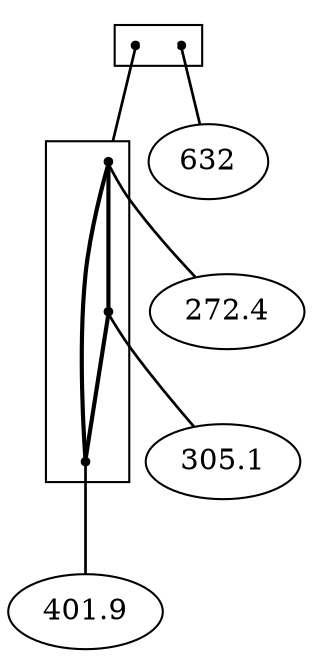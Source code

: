 strict digraph diagnostic_100_1 {
	graph [bb="0,0,142.09,307.6",
		compound=true,
		newrank=true
	];
	node [label="\N"];
	subgraph "CL_((2724-3051-4019)-632)" {
		graph [bb="51.047,280,93.047,299.6",
			cluster=true,
			rank=same
		];
		"PT_(2724-3051-4019)"	[height=0.05,
			pos="61.047,289.8",
			shape=point,
			width=0.05];
		PT_632	[height=0.05,
			pos="83.047,289.8",
			shape=point,
			width=0.05];
		"PT_(2724-3051-4019)" -> PT_632	[arrowhead=none,
			color=white,
			penwidth=2.0,
			pos="63.109,289.8 69.132,289.8 75.155,289.8 81.178,289.8"];
	}
	subgraph "CL_(2724-3051-4019)" {
		graph [bb="18.047,80.2,58.047,243.8",
			cluster=true
		];
		PT_2724	[height=0.05,
			pos="48.047,234",
			shape=point,
			width=0.05];
		PT_3051	[height=0.05,
			pos="48.047,162",
			shape=point,
			width=0.05];
		PT_2724 -> PT_3051	[arrowhead=none,
			color=black,
			penwidth=2.0,
			pos="48.047,232.01 48.047,224.17 48.047,172.14 48.047,164.05"];
		PT_4019	[height=0.05,
			pos="37.047,90",
			shape=point,
			width=0.05];
		PT_2724 -> PT_4019	[arrowhead=none,
			color=black,
			penwidth=2.0,
			pos="47.675,231.7 46.006,225.81 39.197,200.94 37.047,180 33.322,143.73 36.465,98.695 36.979,91.881"];
		PT_3051 -> PT_4019	[arrowhead=none,
			color=black,
			penwidth=2.0,
			pos="47.891,160.01 46.659,152.17 38.482,100.14 37.212,92.054"];
	}
	272.4	[height=0.5,
		pos="105.05,162",
		width=1.0291];
	PT_2724 -> 272.4	[arrowhead=none,
		penwidth=1.3,
		pos="48.528,232.04 49.875,229.38 53.859,221.76 58.047,216 67.737,202.67 80.16,188.77 89.8,178.56"];
	305.1	[height=0.5,
		pos="103.05,90",
		width=1.0291];
	PT_3051 -> 305.1	[arrowhead=none,
		penwidth=1.3,
		pos="48.605,160.05 50.162,157.43 54.718,149.89 59.047,144 68.534,131.09 80.145,117.17 89.057,106.84"];
	401.9	[height=0.5,
		pos="37.047,18",
		width=1.0291];
	PT_4019 -> 401.9	[arrowhead=none,
		penwidth=1.3,
		pos="37.047,88.01 37.047,82.46 37.047,54.784 37.047,36.211"];
	"PT_(2724-3051-4019)" -> PT_2724	[arrowhead=none,
		lhead="CL_(2724-3051-4019)",
		penwidth=1.3,
		pos="60.821,287.87 59.575,282.71 53.471,257.45 50.172,243.8"];
	632	[height=0.5,
		pos="96.047,234",
		width=0.79437];
	PT_632 -> 632	[arrowhead=none,
		penwidth=1.3,
		pos="83.272,287.87 84.297,283.62 88.609,265.78 91.942,251.99"];
}
